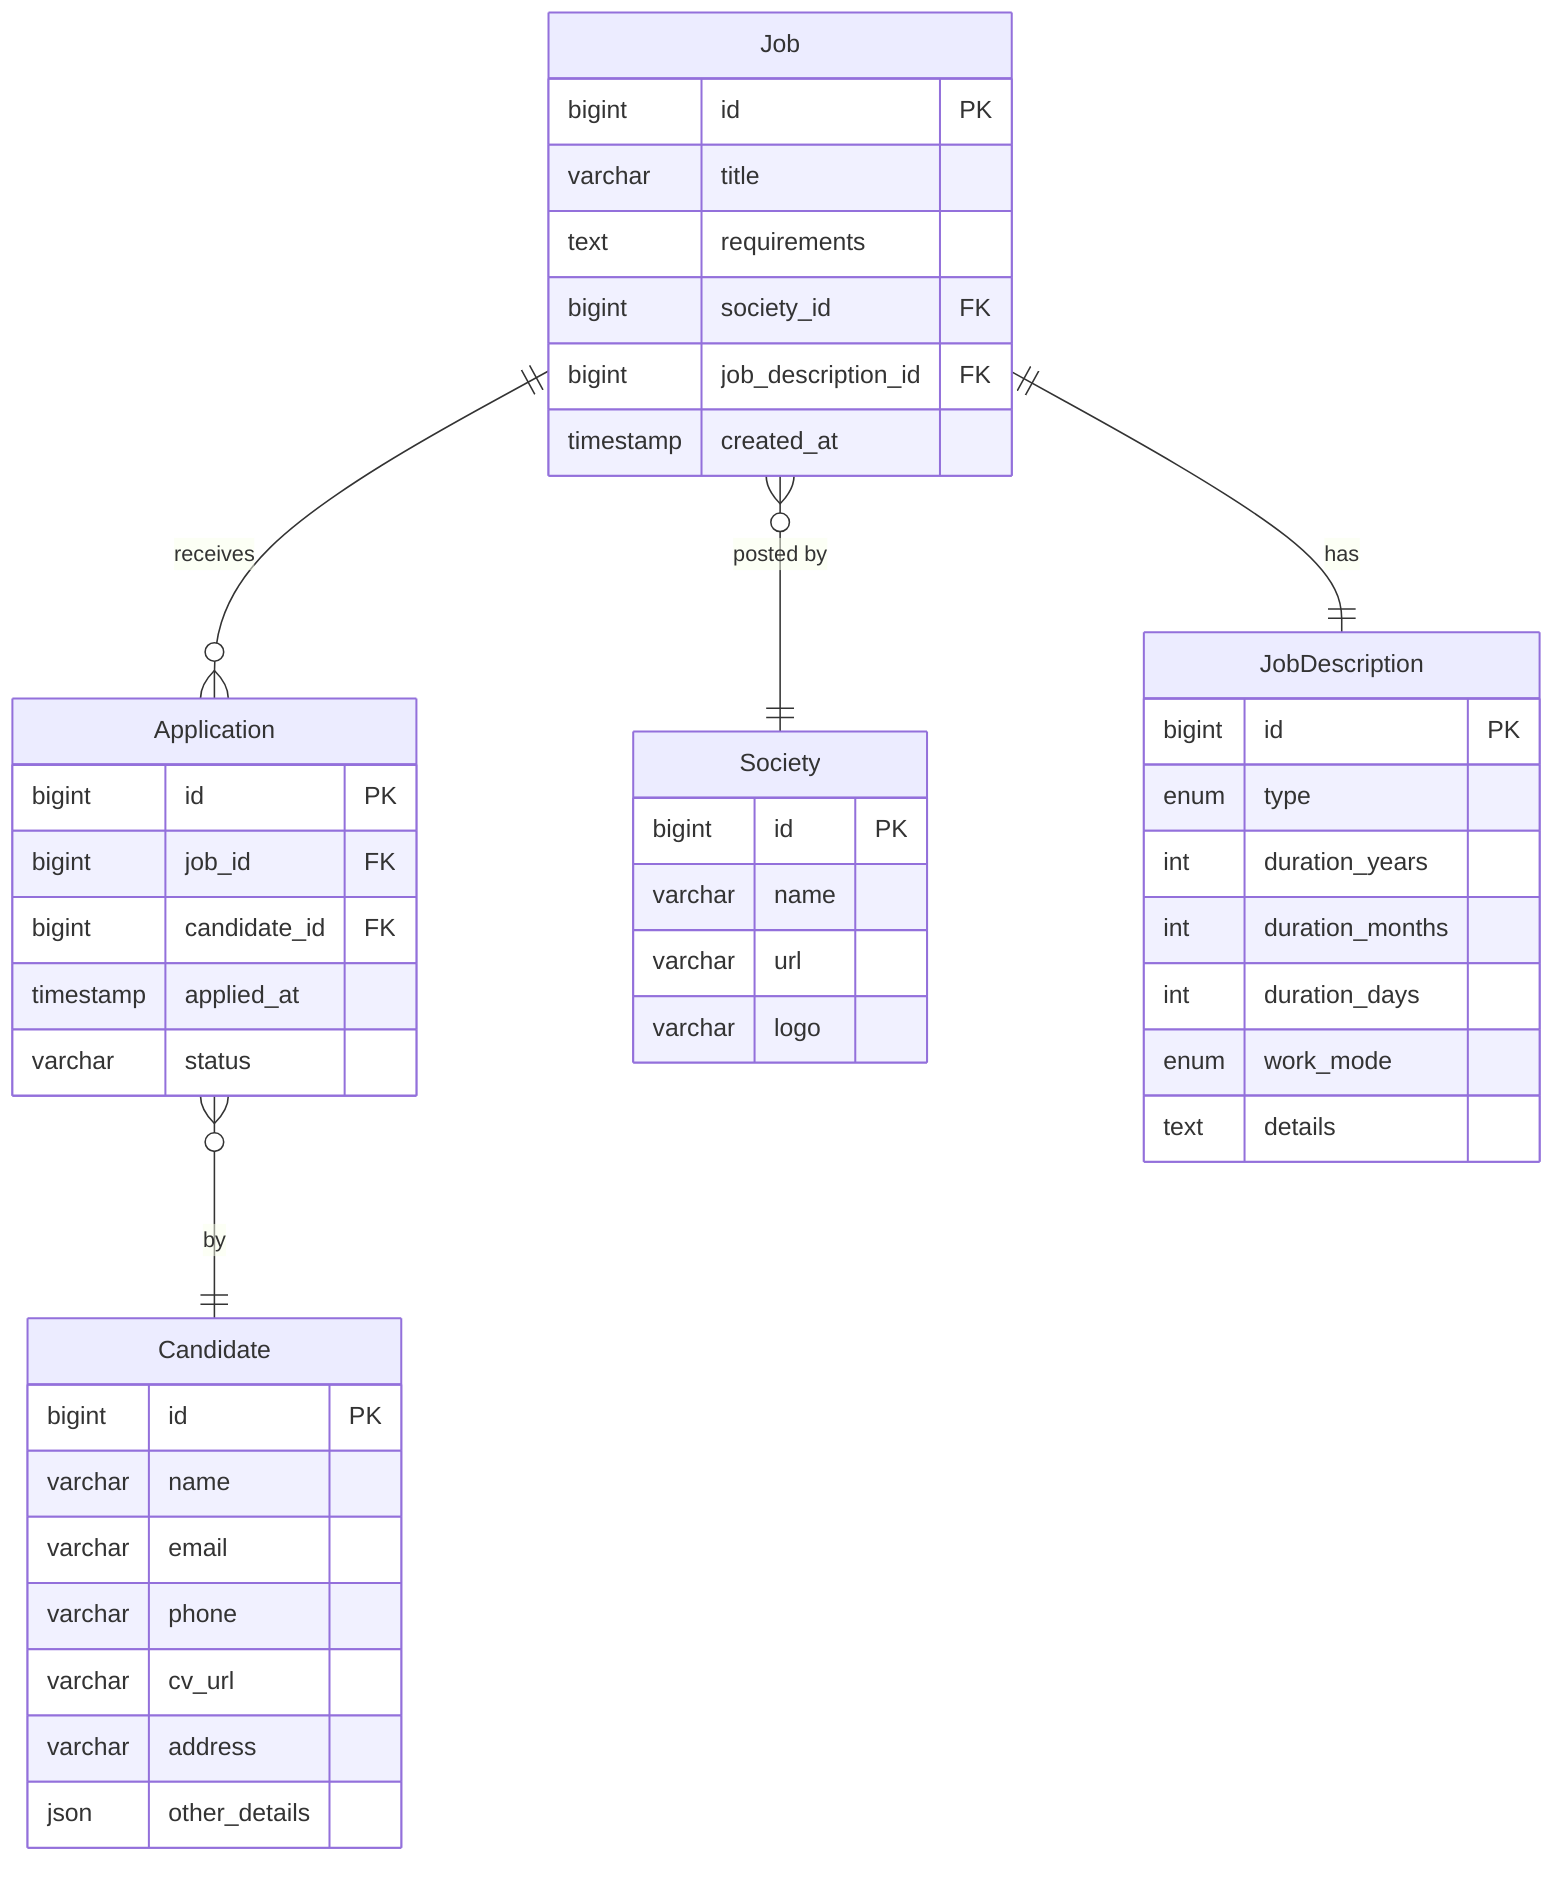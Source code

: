 erDiagram
    Job ||--o{ Application : "receives"
    Application }o--|| Candidate : "by"
    Job }o--|| Society : "posted by"
    Job ||--|| JobDescription : "has"

    Job {
        bigint id PK
        varchar title
        text requirements
        bigint society_id FK
        bigint job_description_id FK
        timestamp created_at
    }

    Society {
        bigint id PK
        varchar name
        varchar url
        varchar logo
    }

    Application {
        bigint id PK
        bigint job_id FK
        bigint candidate_id FK
        timestamp applied_at
        varchar status
    }

    Candidate {
        bigint id PK
        varchar name
        varchar email
        varchar phone
        varchar cv_url
        varchar address
        json other_details
    }

    JobDescription {
        bigint id PK
        enum type
        int duration_years
        int duration_months
        int duration_days
        enum work_mode
        text details
    }